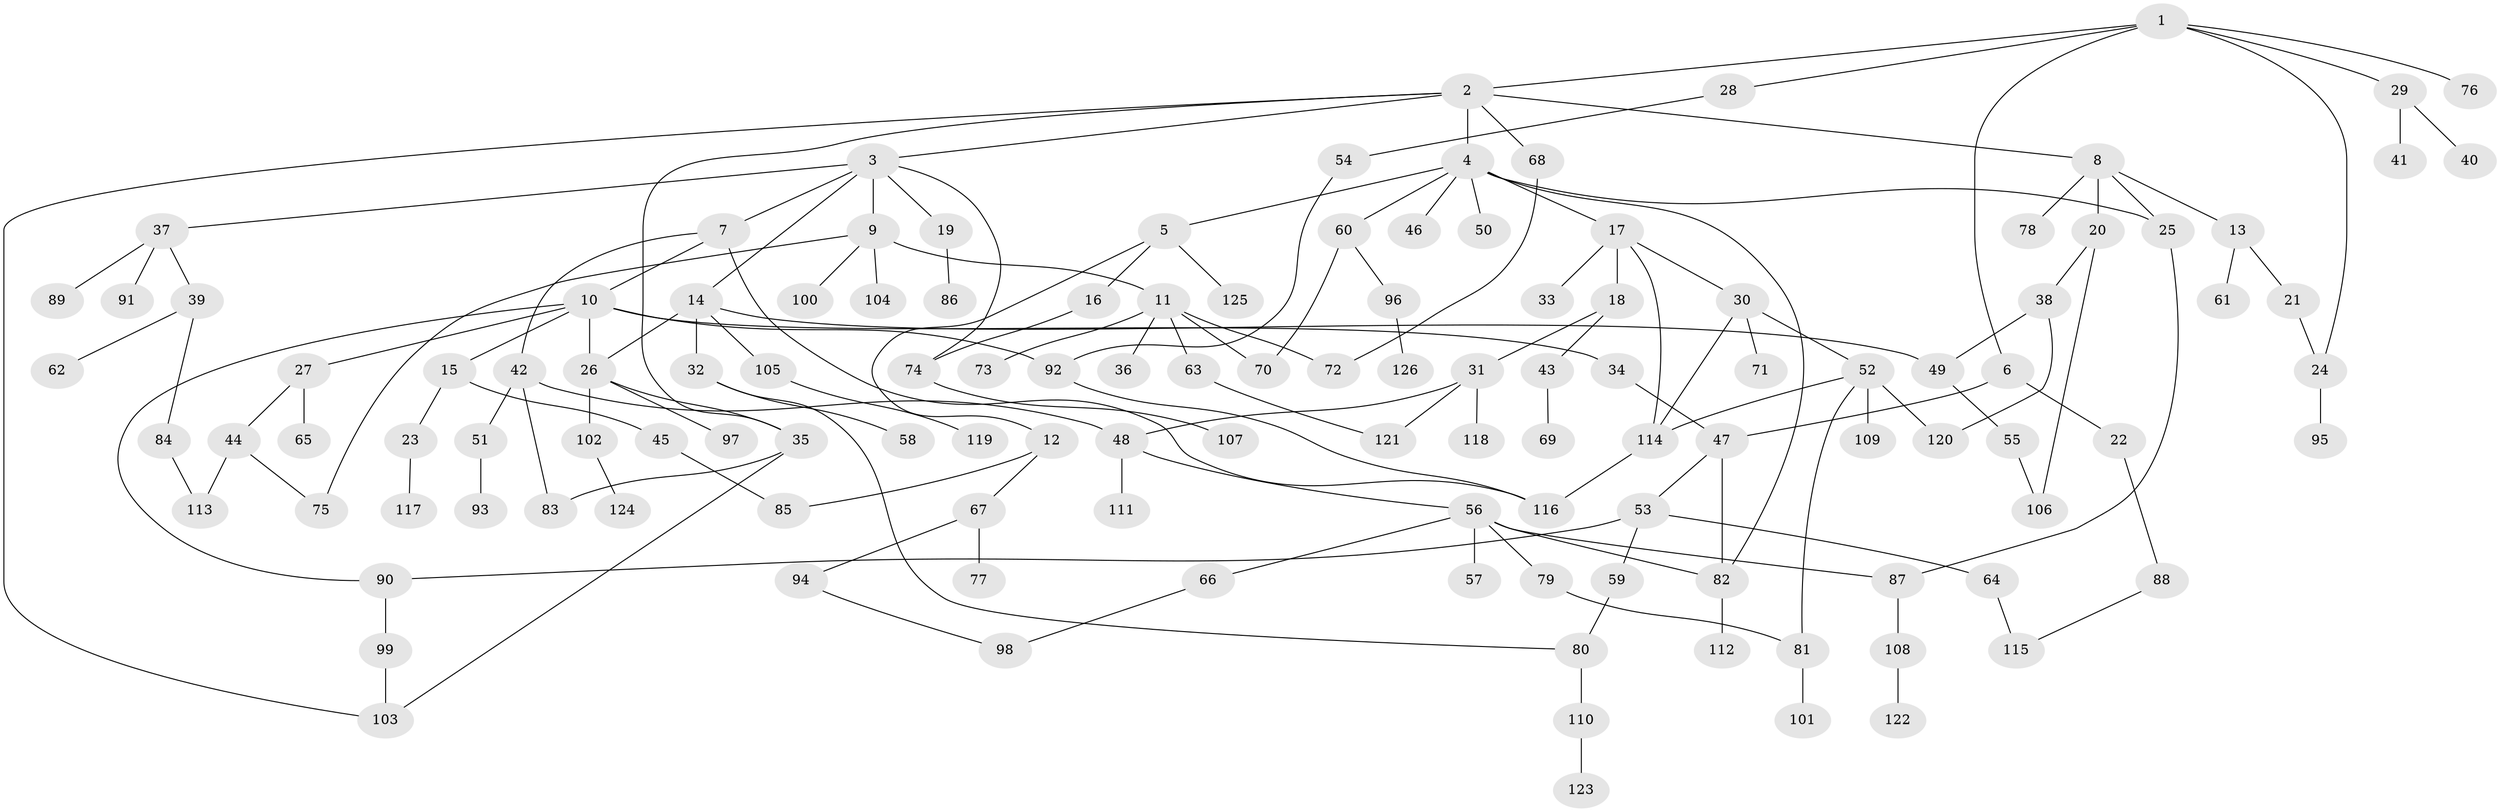 // coarse degree distribution, {6: 0.025, 10: 0.0125, 7: 0.0375, 4: 0.1375, 3: 0.2, 8: 0.025, 2: 0.225, 5: 0.025, 1: 0.3125}
// Generated by graph-tools (version 1.1) at 2025/23/03/03/25 07:23:31]
// undirected, 126 vertices, 157 edges
graph export_dot {
graph [start="1"]
  node [color=gray90,style=filled];
  1;
  2;
  3;
  4;
  5;
  6;
  7;
  8;
  9;
  10;
  11;
  12;
  13;
  14;
  15;
  16;
  17;
  18;
  19;
  20;
  21;
  22;
  23;
  24;
  25;
  26;
  27;
  28;
  29;
  30;
  31;
  32;
  33;
  34;
  35;
  36;
  37;
  38;
  39;
  40;
  41;
  42;
  43;
  44;
  45;
  46;
  47;
  48;
  49;
  50;
  51;
  52;
  53;
  54;
  55;
  56;
  57;
  58;
  59;
  60;
  61;
  62;
  63;
  64;
  65;
  66;
  67;
  68;
  69;
  70;
  71;
  72;
  73;
  74;
  75;
  76;
  77;
  78;
  79;
  80;
  81;
  82;
  83;
  84;
  85;
  86;
  87;
  88;
  89;
  90;
  91;
  92;
  93;
  94;
  95;
  96;
  97;
  98;
  99;
  100;
  101;
  102;
  103;
  104;
  105;
  106;
  107;
  108;
  109;
  110;
  111;
  112;
  113;
  114;
  115;
  116;
  117;
  118;
  119;
  120;
  121;
  122;
  123;
  124;
  125;
  126;
  1 -- 2;
  1 -- 6;
  1 -- 28;
  1 -- 29;
  1 -- 76;
  1 -- 24;
  2 -- 3;
  2 -- 4;
  2 -- 8;
  2 -- 35;
  2 -- 68;
  2 -- 103;
  3 -- 7;
  3 -- 9;
  3 -- 14;
  3 -- 19;
  3 -- 37;
  3 -- 74;
  4 -- 5;
  4 -- 17;
  4 -- 25;
  4 -- 46;
  4 -- 50;
  4 -- 60;
  4 -- 82;
  5 -- 12;
  5 -- 16;
  5 -- 125;
  6 -- 22;
  6 -- 47;
  7 -- 10;
  7 -- 42;
  7 -- 116;
  8 -- 13;
  8 -- 20;
  8 -- 78;
  8 -- 25;
  9 -- 11;
  9 -- 75;
  9 -- 100;
  9 -- 104;
  10 -- 15;
  10 -- 26;
  10 -- 27;
  10 -- 34;
  10 -- 90;
  10 -- 92;
  11 -- 36;
  11 -- 63;
  11 -- 70;
  11 -- 72;
  11 -- 73;
  12 -- 67;
  12 -- 85;
  13 -- 21;
  13 -- 61;
  14 -- 32;
  14 -- 49;
  14 -- 105;
  14 -- 26;
  15 -- 23;
  15 -- 45;
  16 -- 74;
  17 -- 18;
  17 -- 30;
  17 -- 33;
  17 -- 114;
  18 -- 31;
  18 -- 43;
  19 -- 86;
  20 -- 38;
  20 -- 106;
  21 -- 24;
  22 -- 88;
  23 -- 117;
  24 -- 95;
  25 -- 87;
  26 -- 97;
  26 -- 102;
  26 -- 35;
  27 -- 44;
  27 -- 65;
  28 -- 54;
  29 -- 40;
  29 -- 41;
  30 -- 52;
  30 -- 71;
  30 -- 114;
  31 -- 118;
  31 -- 48;
  31 -- 121;
  32 -- 58;
  32 -- 80;
  34 -- 47;
  35 -- 83;
  35 -- 103;
  37 -- 39;
  37 -- 89;
  37 -- 91;
  38 -- 120;
  38 -- 49;
  39 -- 62;
  39 -- 84;
  42 -- 48;
  42 -- 51;
  42 -- 83;
  43 -- 69;
  44 -- 113;
  44 -- 75;
  45 -- 85;
  47 -- 53;
  47 -- 82;
  48 -- 56;
  48 -- 111;
  49 -- 55;
  51 -- 93;
  52 -- 109;
  52 -- 114;
  52 -- 120;
  52 -- 81;
  53 -- 59;
  53 -- 64;
  53 -- 90;
  54 -- 92;
  55 -- 106;
  56 -- 57;
  56 -- 66;
  56 -- 79;
  56 -- 82;
  56 -- 87;
  59 -- 80;
  60 -- 96;
  60 -- 70;
  63 -- 121;
  64 -- 115;
  66 -- 98;
  67 -- 77;
  67 -- 94;
  68 -- 72;
  74 -- 107;
  79 -- 81;
  80 -- 110;
  81 -- 101;
  82 -- 112;
  84 -- 113;
  87 -- 108;
  88 -- 115;
  90 -- 99;
  92 -- 116;
  94 -- 98;
  96 -- 126;
  99 -- 103;
  102 -- 124;
  105 -- 119;
  108 -- 122;
  110 -- 123;
  114 -- 116;
}
